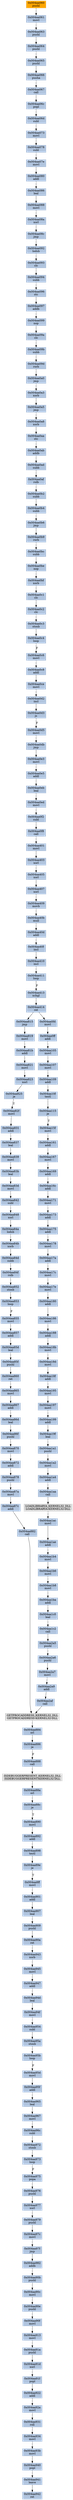 strict digraph G {
	graph [bgcolor=transparent,
		name=G
	];
	node [color=lightsteelblue,
		fillcolor=lightsteelblue,
		shape=rectangle,
		style=filled
	];
	"0x004aa909"	[label="0x004aa909
pushl"];
	"0x004aa90a"	[label="0x004aa90a
ret"];
	"0x004aa909" -> "0x004aa90a"	[color="#000000"];
	"0x004aa84d"	[label="0x004aa84d
subb"];
	"0x004aa84f"	[label="0x004aa84f
rolb"];
	"0x004aa84d" -> "0x004aa84f"	[color="#000000"];
	"0x004aa086"	[label="0x004aa086
leal"];
	"0x004aa088"	[label="0x004aa088
movl"];
	"0x004aa086" -> "0x004aa088"	[color="#000000"];
	"0x004aa186"	[label="0x004aa186
movl"];
	"0x004aa188"	[label="0x004aa188
addl"];
	"0x004aa186" -> "0x004aa188"	[color="#000000"];
	"0x004aa19f"	[label="0x004aa19f
leal"];
	"0x004aa1a1"	[label="0x004aa1a1
pushl"];
	"0x004aa19f" -> "0x004aa1a1"	[color="#000000"];
	"0x004aa87c"	[label="0x004aa87c
addl"];
	"0x004aa882"	[label="0x004aa882
call"];
	"0x004aa87c" -> "0x004aa882"	[color="#000000"];
	"0x004aa922"	[label="0x004aa922
addl"];
	"0x004aa92a"	[label="0x004aa92a
movl"];
	"0x004aa922" -> "0x004aa92a"	[color="#000000"];
	"0x004aa067"	[label="0x004aa067
call"];
	"0x004aa06c"	[label="0x004aa06c
popl"];
	"0x004aa067" -> "0x004aa06c"	[color="#000000"];
	"0x004aa097"	[label="0x004aa097
addb"];
	"0x004aa099"	[label="0x004aa099
nop"];
	"0x004aa097" -> "0x004aa099"	[color="#000000"];
	"0x004aa86f"	[label="0x004aa86f
pushl"];
	"0x004aa870"	[label="0x004aa870
movl"];
	"0x004aa86f" -> "0x004aa870"	[color="#000000"];
	"0x004aa934"	[label="0x004aa934
movl"];
	"0x004aa93b"	[label="0x004aa93b
movl"];
	"0x004aa934" -> "0x004aa93b"	[color="#000000"];
	"0x004aa979"	[label="0x004aa979
pushl"];
	"0x004aa97c"	[label="0x004aa97c
movl"];
	"0x004aa979" -> "0x004aa97c"	[color="#000000"];
	"0x004aa08a"	[label="0x004aa08a
xorl"];
	"0x004aa088" -> "0x004aa08a"	[color="#000000"];
	"0x004aa96c"	[label="0x004aa96c
subl"];
	"0x004aa972"	[label="0x004aa972
stosb"];
	"0x004aa96c" -> "0x004aa972"	[color="#000000"];
	"0x004aa0a5"	[label="0x004aa0a5
jmp"];
	"0x004aa0a8"	[label="0x004aa0a8
xorb"];
	"0x004aa0a5" -> "0x004aa0a8"	[color="#000000"];
	"0x004aa823"	[label="0x004aa823
xorl"];
	"0x004aa825"	[label="0x004aa825
je"];
	"0x004aa823" -> "0x004aa825"	[color="#000000"];
	"0x004aa401"	[label="0x004aa401
movl"];
	"0x004aa403"	[label="0x004aa403
xorl"];
	"0x004aa401" -> "0x004aa403"	[color="#000000"];
	"0x004aa197"	[label="0x004aa197
movl"];
	"0x004aa199"	[label="0x004aa199
addl"];
	"0x004aa197" -> "0x004aa199"	[color="#000000"];
	"0x004aa85f"	[label="0x004aa85f
pushl"];
	"0x004aa860"	[label="0x004aa860
ret"];
	"0x004aa85f" -> "0x004aa860"	[color="#000000"];
	"0x004aa161"	[label="0x004aa161
addl"];
	"0x004aa167"	[label="0x004aa167
movl"];
	"0x004aa161" -> "0x004aa167"	[color="#000000"];
	"0x004aa06d"	[label="0x004aa06d
subl"];
	"0x004aa073"	[label="0x004aa073
movl"];
	"0x004aa06d" -> "0x004aa073"	[color="#000000"];
	"0x004aa1c2"	[label="0x004aa1c2
call"];
	"0x004aa2a5"	[label="0x004aa2a5
pushl"];
	"0x004aa1c2" -> "0x004aa2a5"	[color="#000000"];
	"0x004aa0c2"	[label="0x004aa0c2
clc"];
	"0x004aa0c3"	[label="0x004aa0c3
stosb"];
	"0x004aa0c2" -> "0x004aa0c3"	[color="#000000"];
	"0x004aa093"	[label="0x004aa093
clc"];
	"0x004aa094"	[label="0x004aa094
subb"];
	"0x004aa093" -> "0x004aa094"	[color="#000000"];
	GETPROCADDRESS_KERNEL32_DLL	[color=lightgrey,
		fillcolor=lightgrey,
		label="GETPROCADDRESS_KERNEL32_DLL
GETPROCADDRESS-KERNEL32-DLL"];
	"0x004aa884"	[label="0x004aa884
orl"];
	GETPROCADDRESS_KERNEL32_DLL -> "0x004aa884"	[color="#000000"];
	"0x004aa815"	[label="0x004aa815
jmp"];
	"0x004aa819"	[label="0x004aa819
movl"];
	"0x004aa815" -> "0x004aa819"	[color="#000000"];
	"0x004aa901"	[label="0x004aa901
addl"];
	"0x004aa907"	[label="0x004aa907
leal"];
	"0x004aa901" -> "0x004aa907"	[color="#000000"];
	"0x004aa977"	[label="0x004aa977
xorl"];
	"0x004aa977" -> "0x004aa979"	[color="#000000"];
	"0x004aa942"	[label="0x004aa942
ret"];
	"0x004aa90b"	[label="0x004aa90b
pushl"];
	"0x004aa90c"	[label="0x004aa90c
movl"];
	"0x004aa90b" -> "0x004aa90c"	[color="#000000"];
	"0x004aa86d"	[label="0x004aa86d
leal"];
	"0x004aa86d" -> "0x004aa86f"	[color="#000000"];
	"0x004aa831"	[label="0x004aa831
addl"];
	"0x004aa837"	[label="0x004aa837
leal"];
	"0x004aa831" -> "0x004aa837"	[color="#000000"];
	"0x004aa1ba"	[label="0x004aa1ba
addl"];
	"0x004aa1c0"	[label="0x004aa1c0
leal"];
	"0x004aa1ba" -> "0x004aa1c0"	[color="#000000"];
	"0x004aa115"	[label="0x004aa115
je"];
	"0x004aa15f"	[label="0x004aa15f
movl"];
	"0x004aa115" -> "0x004aa15f"	[color="#000000",
		label=T];
	"0x004aa0fd"	[label="0x004aa0fd
movl"];
	"0x004aa0ff"	[label="0x004aa0ff
addl"];
	"0x004aa0fd" -> "0x004aa0ff"	[color="#000000"];
	"0x004aa40d"	[label="0x004aa40d
addl"];
	"0x004aa40f"	[label="0x004aa40f
incl"];
	"0x004aa40d" -> "0x004aa40f"	[color="#000000"];
	"0x004aa1a2"	[label="0x004aa1a2
movl"];
	"0x004aa1a1" -> "0x004aa1a2"	[color="#000000"];
	"0x004aa95a"	[label="0x004aa95a
stosb"];
	"0x004aa95b"	[label="0x004aa95b
loop"];
	"0x004aa95a" -> "0x004aa95b"	[color="#000000"];
	"0x004aa1ae"	[label="0x004aa1ae
addl"];
	"0x004aa1b4"	[label="0x004aa1b4
movl"];
	"0x004aa1ae" -> "0x004aa1b4"	[color="#000000"];
	"0x004aa892"	[label="0x004aa892
addl"];
	"0x004aa898"	[label="0x004aa898
testl"];
	"0x004aa892" -> "0x004aa898"	[color="#000000"];
	"0x004aa0bc"	[label="0x004aa0bc
subb"];
	"0x004aa0be"	[label="0x004aa0be
nop"];
	"0x004aa0bc" -> "0x004aa0be"	[color="#000000"];
	"0x004aa17e"	[label="0x004aa17e
movl"];
	"0x004aa180"	[label="0x004aa180
addl"];
	"0x004aa17e" -> "0x004aa180"	[color="#000000"];
	"0x004aa063"	[label="0x004aa063
pushl"];
	"0x004aa064"	[label="0x004aa064
pushl"];
	"0x004aa063" -> "0x004aa064"	[color="#000000"];
	"0x004aa90e"	[label="0x004aa90e
pushl"];
	"0x004aa90f"	[label="0x004aa90f
movl"];
	"0x004aa90e" -> "0x004aa90f"	[color="#000000"];
	"0x004aa2a7"	[label="0x004aa2a7
movl"];
	"0x004aa2a9"	[label="0x004aa2a9
addl"];
	"0x004aa2a7" -> "0x004aa2a9"	[color="#000000"];
	"0x004aa18d"	[label="0x004aa18d
movl"];
	"0x004aa18f"	[label="0x004aa18f
addl"];
	"0x004aa18d" -> "0x004aa18f"	[color="#000000"];
	"0x004aa413"	[label="0x004aa413
xchgl"];
	"0x004aa414"	[label="0x004aa414
ret"];
	"0x004aa413" -> "0x004aa414"	[color="#000000"];
	"0x004aa0ab"	[label="0x004aa0ab
addb"];
	"0x004aa0ad"	[label="0x004aa0ad
subb"];
	"0x004aa0ab" -> "0x004aa0ad"	[color="#000000"];
	"0x004aa407"	[label="0x004aa407
xorl"];
	"0x004aa409"	[label="0x004aa409
movb"];
	"0x004aa407" -> "0x004aa409"	[color="#000000"];
	"0x004aa85d"	[label="0x004aa85d
leal"];
	"0x004aa85d" -> "0x004aa85f"	[color="#000000"];
	"0x004aa199" -> "0x004aa19f"	[color="#000000"];
	"0x004aa173"	[label="0x004aa173
addl"];
	"0x004aa175"	[label="0x004aa175
addl"];
	"0x004aa173" -> "0x004aa175"	[color="#000000"];
	"0x004aa061"	[label="0x004aa061
movl"];
	"0x004aa061" -> "0x004aa063"	[color="#000000"];
	"0x004aa0b6"	[label="0x004aa0b6
jmp"];
	"0x004aa0b9"	[label="0x004aa0b9
rorb"];
	"0x004aa0b6" -> "0x004aa0b9"	[color="#000000"];
	"0x004aa1aa"	[label="0x004aa1aa
call"];
	LOADLIBRARYA_KERNEL32_DLL	[color=lightgrey,
		fillcolor=lightgrey,
		label="LOADLIBRARYA_KERNEL32_DLL
LOADLIBRARYA-KERNEL32-DLL"];
	"0x004aa1aa" -> LOADLIBRARYA_KERNEL32_DLL	[color="#000000"];
	"0x004aa0c1"	[label="0x004aa0c1
clc"];
	"0x004aa0c1" -> "0x004aa0c2"	[color="#000000"];
	"0x004aa95d"	[label="0x004aa95d
movl"];
	"0x004aa95b" -> "0x004aa95d"	[color="#000000",
		label=F];
	"0x004aa967"	[label="0x004aa967
movl"];
	"0x004aa967" -> "0x004aa96c"	[color="#000000"];
	"0x004aa0c4"	[label="0x004aa0c4
loop"];
	"0x004aa0c6"	[label="0x004aa0c6
movl"];
	"0x004aa0c4" -> "0x004aa0c6"	[color="#000000",
		label=F];
	"0x004aa84b"	[label="0x004aa84b
xorb"];
	"0x004aa84b" -> "0x004aa84d"	[color="#000000"];
	"0x004aa1b6"	[label="0x004aa1b6
movl"];
	"0x004aa1b8"	[label="0x004aa1b8
movl"];
	"0x004aa1b6" -> "0x004aa1b8"	[color="#000000"];
	"0x004aa0bf"	[label="0x004aa0bf
xorb"];
	"0x004aa0bf" -> "0x004aa0c1"	[color="#000000"];
	"0x004aa16c"	[label="0x004aa16c
addl"];
	"0x004aa171"	[label="0x004aa171
movl"];
	"0x004aa16c" -> "0x004aa171"	[color="#000000"];
	"0x004aa872"	[label="0x004aa872
addl"];
	"0x004aa878"	[label="0x004aa878
pushl"];
	"0x004aa872" -> "0x004aa878"	[color="#000000"];
	"0x004aa195"	[label="0x004aa195
movl"];
	"0x004aa195" -> "0x004aa197"	[color="#000000"];
	"0x004aa907" -> "0x004aa909"	[color="#000000"];
	"0x004aa8ff"	[label="0x004aa8ff
movl"];
	"0x004aa8ff" -> "0x004aa901"	[color="#000000"];
	"0x004aa0ce"	[label="0x004aa0ce
movl"];
	"0x004aa0d2"	[label="0x004aa0d2
incl"];
	"0x004aa0ce" -> "0x004aa0d2"	[color="#000000"];
	"0x004aa066"	[label="0x004aa066
pusha"];
	"0x004aa066" -> "0x004aa067"	[color="#000000"];
	"0x004aa83b"	[label="0x004aa83b
leal"];
	"0x004aa83d"	[label="0x004aa83d
movl"];
	"0x004aa83b" -> "0x004aa83d"	[color="#000000"];
	"0x004aa09d"	[label="0x004aa09d
rorb"];
	"0x004aa0a0"	[label="0x004aa0a0
jmp"];
	"0x004aa09d" -> "0x004aa0a0"	[color="#000000"];
	"0x004aa09a"	[label="0x004aa09a
clc"];
	"0x004aa09b"	[label="0x004aa09b
subb"];
	"0x004aa09a" -> "0x004aa09b"	[color="#000000"];
	"0x004aa180" -> "0x004aa186"	[color="#000000"];
	"0x004aa169"	[label="0x004aa169
addl"];
	"0x004aa167" -> "0x004aa169"	[color="#000000"];
	"0x004aa90c" -> "0x004aa90e"	[color="#000000"];
	"0x004aa2af"	[label="0x004aa2af
call"];
	"0x004aa2a9" -> "0x004aa2af"	[color="#000000"];
	"0x004aa169" -> "0x004aa16c"	[color="#000000"];
	"0x004aa82f"	[label="0x004aa82f
movl"];
	"0x004aa82f" -> "0x004aa831"	[color="#000000"];
	"0x004aa2af" -> GETPROCADDRESS_KERNEL32_DLL	[color="#000000"];
	"0x004aa405"	[label="0x004aa405
xorl"];
	"0x004aa403" -> "0x004aa405"	[color="#000000"];
	"0x004aa87a"	[label="0x004aa87a
movl"];
	"0x004aa878" -> "0x004aa87a"	[color="#000000"];
	"0x004aa97f"	[label="0x004aa97f
jmp"];
	"0x004aa982"	[label="0x004aa982
addb"];
	"0x004aa97f" -> "0x004aa982"	[color="#000000"];
	"0x004aa414" -> "0x004aa815"	[color="#000000"];
	"0x004aa414" -> "0x004aa0fd"	[color="#000000"];
	"0x004aa88a"	[label="0x004aa88a
orl"];
	"0x004aa88c"	[label="0x004aa88c
je"];
	"0x004aa88a" -> "0x004aa88c"	[color="#000000"];
	"0x004aa105"	[label="0x004aa105
movl"];
	"0x004aa0ff" -> "0x004aa105"	[color="#000000"];
	"0x004aa91d"	[label="0x004aa91d
xorl"];
	"0x004aa91f"	[label="0x004aa91f
popl"];
	"0x004aa91d" -> "0x004aa91f"	[color="#000000"];
	"0x004aa060"	[color=lightgrey,
		fillcolor=orange,
		label="0x004aa060
pushl"];
	"0x004aa060" -> "0x004aa061"	[color="#000000"];
	"0x004aa107"	[label="0x004aa107
movl"];
	"0x004aa105" -> "0x004aa107"	[color="#000000"];
	"0x004aa0b2"	[label="0x004aa0b2
subb"];
	"0x004aa0b4"	[label="0x004aa0b4
subb"];
	"0x004aa0b2" -> "0x004aa0b4"	[color="#000000"];
	"0x004aa842"	[label="0x004aa842
subl"];
	"0x004aa848"	[label="0x004aa848
xorl"];
	"0x004aa842" -> "0x004aa848"	[color="#000000"];
	"0x004aa0aa"	[label="0x004aa0aa
stc"];
	"0x004aa0aa" -> "0x004aa0ab"	[color="#000000"];
	"0x004aa87a" -> "0x004aa87c"	[color="#000000"];
	"0x004aa947"	[label="0x004aa947
addl"];
	"0x004aa94d"	[label="0x004aa94d
leal"];
	"0x004aa947" -> "0x004aa94d"	[color="#000000"];
	"0x004aa867"	[label="0x004aa867
addl"];
	"0x004aa867" -> "0x004aa86d"	[color="#000000"];
	"0x004aa0f2"	[label="0x004aa0f2
subl"];
	"0x004aa0f8"	[label="0x004aa0f8
call"];
	"0x004aa0f2" -> "0x004aa0f8"	[color="#000000"];
	"0x004aa0c8"	[label="0x004aa0c8
addl"];
	"0x004aa0c8" -> "0x004aa0ce"	[color="#000000"];
	"0x004aa839"	[label="0x004aa839
movl"];
	"0x004aa839" -> "0x004aa83b"	[color="#000000"];
	"0x004aa886"	[label="0x004aa886
je"];
	"0x004aa888"	[label="0x004aa888
call"];
	"0x004aa886" -> "0x004aa888"	[color="#000000",
		label=F];
	"0x004aa07e"	[label="0x004aa07e
movl"];
	"0x004aa080"	[label="0x004aa080
addl"];
	"0x004aa07e" -> "0x004aa080"	[color="#000000"];
	"0x004aa870" -> "0x004aa872"	[color="#000000"];
	"0x004aa852"	[label="0x004aa852
stosb"];
	"0x004aa853"	[label="0x004aa853
loop"];
	"0x004aa852" -> "0x004aa853"	[color="#000000"];
	"0x004aa109"	[label="0x004aa109
addl"];
	"0x004aa107" -> "0x004aa109"	[color="#000000"];
	"0x004aa410"	[label="0x004aa410
incl"];
	"0x004aa411"	[label="0x004aa411
loop"];
	"0x004aa410" -> "0x004aa411"	[color="#000000"];
	"0x004aa91f" -> "0x004aa922"	[color="#000000"];
	"0x004aa15f" -> "0x004aa161"	[color="#000000"];
	"0x004aa08c"	[label="0x004aa08c
jmp"];
	"0x004aa08a" -> "0x004aa08c"	[color="#000000"];
	"0x004aa0d3"	[label="0x004aa0d3
js"];
	"0x004aa0d5"	[label="0x004aa0d5
movl"];
	"0x004aa0d3" -> "0x004aa0d5"	[color="#000000",
		label=F];
	"0x004aa178"	[label="0x004aa178
movl"];
	"0x004aa17a"	[label="0x004aa17a
addl"];
	"0x004aa178" -> "0x004aa17a"	[color="#000000"];
	"0x004aa913"	[label="0x004aa913
movl"];
	"0x004aa90f" -> "0x004aa913"	[color="#000000"];
	"0x004aa065"	[label="0x004aa065
pushl"];
	"0x004aa064" -> "0x004aa065"	[color="#000000"];
	"0x004aa0eb"	[label="0x004aa0eb
leal"];
	"0x004aa0ed"	[label="0x004aa0ed
movl"];
	"0x004aa0eb" -> "0x004aa0ed"	[color="#000000"];
	"0x004aa975"	[label="0x004aa975
popa"];
	"0x004aa976"	[label="0x004aa976
pushl"];
	"0x004aa975" -> "0x004aa976"	[color="#000000"];
	"0x004aa89e"	[label="0x004aa89e
je"];
	"0x004aa898" -> "0x004aa89e"	[color="#000000"];
	"0x004aa18b"	[label="0x004aa18b
movl"];
	"0x004aa18b" -> "0x004aa18d"	[color="#000000"];
	"0x004aa099" -> "0x004aa09a"	[color="#000000"];
	"0x004aa855"	[label="0x004aa855
movl"];
	"0x004aa853" -> "0x004aa855"	[color="#000000",
		label=F];
	"0x004aa81b"	[label="0x004aa81b
addl"];
	"0x004aa821"	[label="0x004aa821
movl"];
	"0x004aa81b" -> "0x004aa821"	[color="#000000"];
	"0x004aa965"	[label="0x004aa965
leal"];
	"0x004aa965" -> "0x004aa967"	[color="#000000"];
	"0x004aa405" -> "0x004aa407"	[color="#000000"];
	"0x004aa857"	[label="0x004aa857
addl"];
	"0x004aa855" -> "0x004aa857"	[color="#000000"];
	"0x004aa973"	[label="0x004aa973
loop"];
	"0x004aa972" -> "0x004aa973"	[color="#000000"];
	"0x004aa837" -> "0x004aa839"	[color="#000000"];
	"0x004aa890"	[label="0x004aa890
movl"];
	"0x004aa88c" -> "0x004aa890"	[color="#000000",
		label=T];
	"0x004aa2a6"	[label="0x004aa2a6
pushl"];
	"0x004aa2a6" -> "0x004aa2a7"	[color="#000000"];
	"0x004aa1a4"	[label="0x004aa1a4
addl"];
	"0x004aa1a4" -> "0x004aa1aa"	[color="#000000"];
	"0x004aa0b4" -> "0x004aa0b6"	[color="#000000"];
	"0x004aa865"	[label="0x004aa865
movl"];
	"0x004aa860" -> "0x004aa865"	[color="#000000"];
	"0x004aa91a"	[label="0x004aa91a
pushl"];
	"0x004aa91a" -> "0x004aa91d"	[color="#000000"];
	"0x004aa825" -> "0x004aa82f"	[color="#000000",
		label=T];
	"0x004aa0af"	[label="0x004aa0af
rolb"];
	"0x004aa0ad" -> "0x004aa0af"	[color="#000000"];
	"0x004aa821" -> "0x004aa823"	[color="#000000"];
	"0x004aa1b4" -> "0x004aa1b6"	[color="#000000"];
	"0x004aa171" -> "0x004aa173"	[color="#000000"];
	"0x004aa0db"	[label="0x004aa0db
jmp"];
	"0x004aa0d5" -> "0x004aa0db"	[color="#000000"];
	"0x004aa096"	[label="0x004aa096
stc"];
	"0x004aa096" -> "0x004aa097"	[color="#000000"];
	"0x004aa0d2" -> "0x004aa0d3"	[color="#000000"];
	"0x004aa941"	[label="0x004aa941
leave"];
	"0x004aa941" -> "0x004aa942"	[color="#000000"];
	"0x004aa0e5"	[label="0x004aa0e5
addl"];
	"0x004aa0e5" -> "0x004aa0eb"	[color="#000000"];
	"0x004aa940"	[label="0x004aa940
popl"];
	"0x004aa93b" -> "0x004aa940"	[color="#000000"];
	"0x004aa0a8" -> "0x004aa0aa"	[color="#000000"];
	"0x004aa1a2" -> "0x004aa1a4"	[color="#000000"];
	"0x004aa40b"	[label="0x004aa40b
mull"];
	"0x004aa409" -> "0x004aa40b"	[color="#000000"];
	"0x004aa945"	[label="0x004aa945
movl"];
	"0x004aa945" -> "0x004aa947"	[color="#000000"];
	"0x004aa943"	[label="0x004aa943
xorb"];
	"0x004aa90a" -> "0x004aa943"	[color="#000000"];
	"0x004aa1c0" -> "0x004aa1c2"	[color="#000000"];
	"0x004aa819" -> "0x004aa81b"	[color="#000000"];
	"0x004aa1b8" -> "0x004aa1ba"	[color="#000000"];
	"0x004aa18f" -> "0x004aa195"	[color="#000000"];
	"0x004aa080" -> "0x004aa086"	[color="#000000"];
	"0x004aa884" -> "0x004aa886"	[color="#000000"];
	"0x004aa0a3"	[label="0x004aa0a3
xorb"];
	"0x004aa0a0" -> "0x004aa0a3"	[color="#000000"];
	"0x004aa976" -> "0x004aa977"	[color="#000000"];
	"0x004aa0c3" -> "0x004aa0c4"	[color="#000000"];
	"0x004aa0b9" -> "0x004aa0bc"	[color="#000000"];
	"0x004aa913" -> "0x004aa91a"	[color="#000000"];
	"0x004aa188" -> "0x004aa18b"	[color="#000000"];
	"0x004aa17c"	[label="0x004aa17c
movl"];
	"0x004aa17c" -> "0x004aa17e"	[color="#000000"];
	"0x004aa10f"	[label="0x004aa10f
testl"];
	"0x004aa10f" -> "0x004aa115"	[color="#000000"];
	"0x004aa857" -> "0x004aa85d"	[color="#000000"];
	"0x004aa109" -> "0x004aa10f"	[color="#000000"];
	"0x004aa97c" -> "0x004aa97f"	[color="#000000"];
	"0x004aa84f" -> "0x004aa852"	[color="#000000"];
	"0x004aa0e3"	[label="0x004aa0e3
movl"];
	"0x004aa0e3" -> "0x004aa0e5"	[color="#000000"];
	"0x004aa882" -> GETPROCADDRESS_KERNEL32_DLL	[color="#000000"];
	"0x004aa0f8" -> "0x004aa401"	[color="#000000"];
	"0x004aa411" -> "0x004aa413"	[color="#000000",
		label=F];
	"0x004aa078"	[label="0x004aa078
subl"];
	"0x004aa073" -> "0x004aa078"	[color="#000000"];
	ISDEBUGGERPRESENT_KERNEL32_DLL	[color=lightgrey,
		fillcolor=lightgrey,
		label="ISDEBUGGERPRESENT_KERNEL32_DLL
ISDEBUGGERPRESENT-KERNEL32-DLL"];
	"0x004aa888" -> ISDEBUGGERPRESENT_KERNEL32_DLL	[color="#000000"];
	"0x004aa931"	[label="0x004aa931
roll"];
	"0x004aa931" -> "0x004aa934"	[color="#000000"];
	"0x004aa94f"	[label="0x004aa94f
movl"];
	"0x004aa94d" -> "0x004aa94f"	[color="#000000"];
	"0x004aa40b" -> "0x004aa40d"	[color="#000000"];
	"0x004aa954"	[label="0x004aa954
subl"];
	"0x004aa954" -> "0x004aa95a"	[color="#000000"];
	"0x004aa094" -> "0x004aa096"	[color="#000000"];
	"0x004aa092"	[label="0x004aa092
lodsb"];
	"0x004aa08c" -> "0x004aa092"	[color="#000000"];
	"0x004aa982" -> "0x004aa90b"	[color="#000000"];
	"0x004aa0af" -> "0x004aa0b2"	[color="#000000"];
	"0x004aa84a"	[label="0x004aa84a
lodsb"];
	"0x004aa84a" -> "0x004aa84b"	[color="#000000"];
	"0x004aa0be" -> "0x004aa0bf"	[color="#000000"];
	"0x004aa0db" -> "0x004aa0e3"	[color="#000000"];
	"0x004aa40f" -> "0x004aa410"	[color="#000000"];
	"0x004aa1ac"	[label="0x004aa1ac
movl"];
	LOADLIBRARYA_KERNEL32_DLL -> "0x004aa1ac"	[color="#000000"];
	"0x004aa89e" -> "0x004aa8ff"	[color="#000000",
		label=T];
	"0x004aa848" -> "0x004aa84a"	[color="#000000"];
	"0x004aa92a" -> "0x004aa931"	[color="#000000"];
	"0x004aa17a" -> "0x004aa17c"	[color="#000000"];
	"0x004aa95f"	[label="0x004aa95f
addl"];
	"0x004aa95f" -> "0x004aa965"	[color="#000000"];
	"0x004aa95d" -> "0x004aa95f"	[color="#000000"];
	"0x004aa175" -> "0x004aa178"	[color="#000000"];
	"0x004aa06c" -> "0x004aa06d"	[color="#000000"];
	"0x004aa09b" -> "0x004aa09d"	[color="#000000"];
	"0x004aa092" -> "0x004aa093"	[color="#000000"];
	"0x004aa94f" -> "0x004aa954"	[color="#000000"];
	"0x004aa943" -> "0x004aa945"	[color="#000000"];
	"0x004aa1ac" -> "0x004aa1ae"	[color="#000000"];
	"0x004aa865" -> "0x004aa867"	[color="#000000"];
	"0x004aa940" -> "0x004aa941"	[color="#000000"];
	ISDEBUGGERPRESENT_KERNEL32_DLL -> "0x004aa88a"	[color="#000000"];
	"0x004aa0ed" -> "0x004aa0f2"	[color="#000000"];
	"0x004aa973" -> "0x004aa975"	[color="#000000",
		label=F];
	"0x004aa2a5" -> "0x004aa2a6"	[color="#000000"];
	"0x004aa0c6" -> "0x004aa0c8"	[color="#000000"];
	"0x004aa83d" -> "0x004aa842"	[color="#000000"];
	"0x004aa0a3" -> "0x004aa0a5"	[color="#000000"];
	"0x004aa078" -> "0x004aa07e"	[color="#000000"];
	"0x004aa065" -> "0x004aa066"	[color="#000000"];
	"0x004aa890" -> "0x004aa892"	[color="#000000"];
}
